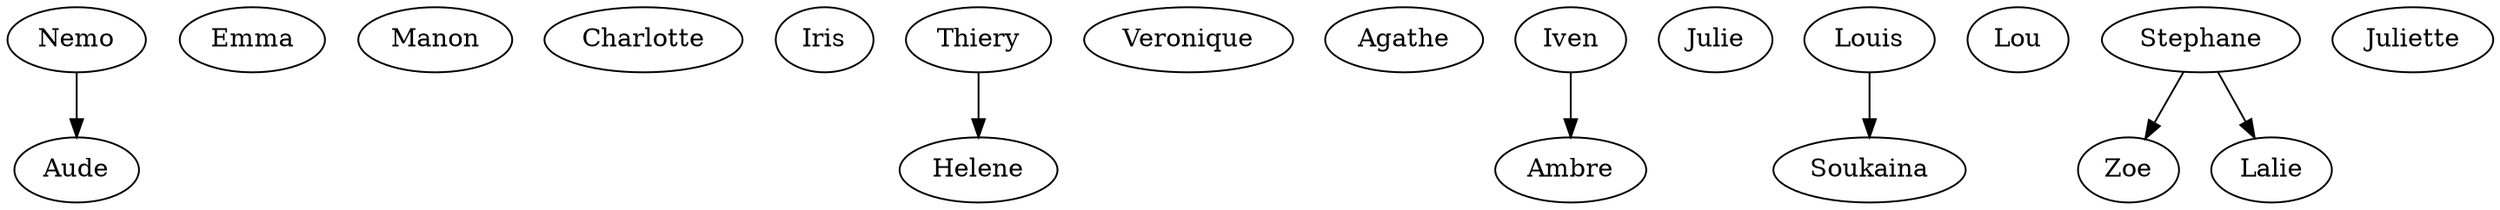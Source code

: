 strict digraph G {
  Nemo;
  Aude;
  Emma;
  Manon;
  Charlotte;
  Charlotte;
  Iris;
  Helene;
  Thiery;
  Veronique;
  Agathe;
  Ambre;
  Iven;
  Julie;
  Soukaina;
  Louis;
  Lou;
  Stephane;
  Emma;
  Zoe;
  Aude;
  Lalie;
  Lalie;
  Juliette;
  Stephane;
  Zoe;
  Aude;
  Nemo -> Aude;
  Thiery -> Helene;
  Iven -> Ambre;
  Louis -> Soukaina;
  Stephane -> Zoe;
  Stephane -> Lalie;
}
